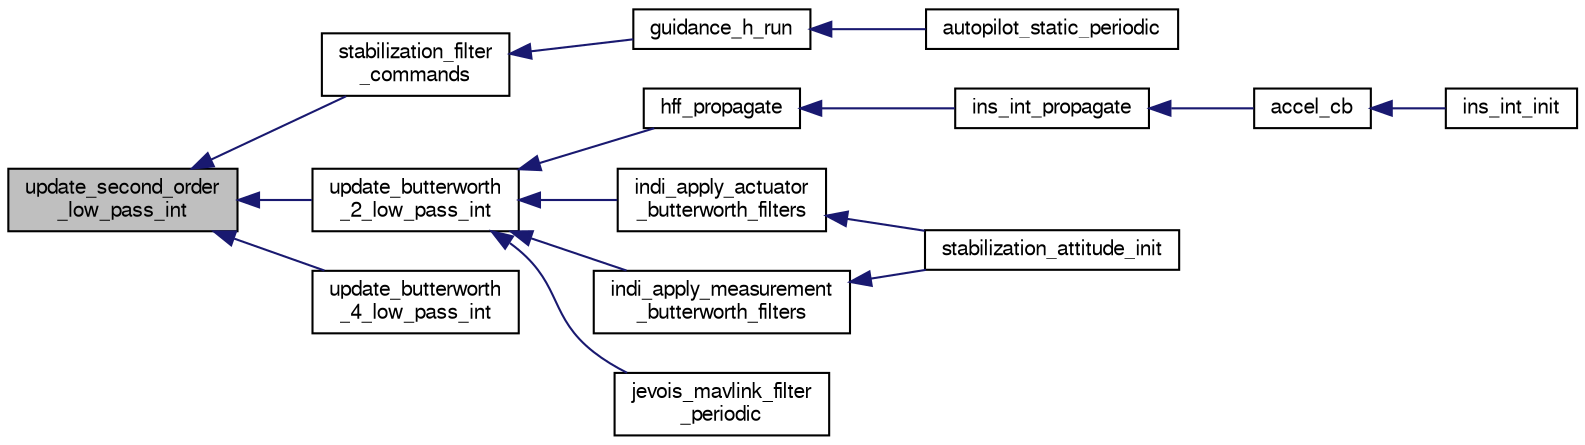 digraph "update_second_order_low_pass_int"
{
  edge [fontname="FreeSans",fontsize="10",labelfontname="FreeSans",labelfontsize="10"];
  node [fontname="FreeSans",fontsize="10",shape=record];
  rankdir="LR";
  Node1 [label="update_second_order\l_low_pass_int",height=0.2,width=0.4,color="black", fillcolor="grey75", style="filled", fontcolor="black"];
  Node1 -> Node2 [dir="back",color="midnightblue",fontsize="10",style="solid",fontname="FreeSans"];
  Node2 [label="stabilization_filter\l_commands",height=0.2,width=0.4,color="black", fillcolor="white", style="filled",URL="$stabilization_8h.html#a2e7ccfe18fa4b4c7d686ddb7f9b3a731"];
  Node2 -> Node3 [dir="back",color="midnightblue",fontsize="10",style="solid",fontname="FreeSans"];
  Node3 [label="guidance_h_run",height=0.2,width=0.4,color="black", fillcolor="white", style="filled",URL="$rotorcraft_2guidance_2guidance__h_8h.html#afff2f6a359638c74d5d1051c3edfa554"];
  Node3 -> Node4 [dir="back",color="midnightblue",fontsize="10",style="solid",fontname="FreeSans"];
  Node4 [label="autopilot_static_periodic",height=0.2,width=0.4,color="black", fillcolor="white", style="filled",URL="$rotorcraft_2autopilot__static_8c.html#a81ff7c3a0611cb76bfbd35fc817070d6"];
  Node1 -> Node5 [dir="back",color="midnightblue",fontsize="10",style="solid",fontname="FreeSans"];
  Node5 [label="update_butterworth\l_2_low_pass_int",height=0.2,width=0.4,color="black", fillcolor="white", style="filled",URL="$low__pass__filter_8h.html#a2f2143b974670872a03cc02fa29ed066",tooltip="Update second order Butterworth low pass filter state with a new value(fixed point version)..."];
  Node5 -> Node6 [dir="back",color="midnightblue",fontsize="10",style="solid",fontname="FreeSans"];
  Node6 [label="hff_propagate",height=0.2,width=0.4,color="black", fillcolor="white", style="filled",URL="$hf__float_8h.html#a9bdbdd8c70af4499734f76ebffbebd69"];
  Node6 -> Node7 [dir="back",color="midnightblue",fontsize="10",style="solid",fontname="FreeSans"];
  Node7 [label="ins_int_propagate",height=0.2,width=0.4,color="black", fillcolor="white", style="filled",URL="$ins__int_8h.html#a51c0c3198d953f37ad8340875e9f0c29"];
  Node7 -> Node8 [dir="back",color="midnightblue",fontsize="10",style="solid",fontname="FreeSans"];
  Node8 [label="accel_cb",height=0.2,width=0.4,color="black", fillcolor="white", style="filled",URL="$ins__int_8c.html#aacd6b1869f263f90a6f1fbe777a87793"];
  Node8 -> Node9 [dir="back",color="midnightblue",fontsize="10",style="solid",fontname="FreeSans"];
  Node9 [label="ins_int_init",height=0.2,width=0.4,color="black", fillcolor="white", style="filled",URL="$ins__int_8h.html#a6f47e4e65f9697a961c3bef79e9029e4"];
  Node5 -> Node10 [dir="back",color="midnightblue",fontsize="10",style="solid",fontname="FreeSans"];
  Node10 [label="indi_apply_actuator\l_butterworth_filters",height=0.2,width=0.4,color="black", fillcolor="white", style="filled",URL="$stabilization__attitude__heli__indi_8c.html#ac1d350fac06f013cacb64da2f19b5872"];
  Node10 -> Node11 [dir="back",color="midnightblue",fontsize="10",style="solid",fontname="FreeSans"];
  Node11 [label="stabilization_attitude_init",height=0.2,width=0.4,color="black", fillcolor="white", style="filled",URL="$stabilization__attitude__heli__indi_8c.html#a03d27593d891182c04fc5337766733d1",tooltip="stabilization_attitude_init "];
  Node5 -> Node12 [dir="back",color="midnightblue",fontsize="10",style="solid",fontname="FreeSans"];
  Node12 [label="indi_apply_measurement\l_butterworth_filters",height=0.2,width=0.4,color="black", fillcolor="white", style="filled",URL="$stabilization__attitude__heli__indi_8c.html#a1d42d4a015d3d6fbd25f90d22dcc4c26"];
  Node12 -> Node11 [dir="back",color="midnightblue",fontsize="10",style="solid",fontname="FreeSans"];
  Node5 -> Node13 [dir="back",color="midnightblue",fontsize="10",style="solid",fontname="FreeSans"];
  Node13 [label="jevois_mavlink_filter\l_periodic",height=0.2,width=0.4,color="black", fillcolor="white", style="filled",URL="$jevois__mavlink_8h.html#a5d772dc781ff5e41f8786995c09a7914"];
  Node1 -> Node14 [dir="back",color="midnightblue",fontsize="10",style="solid",fontname="FreeSans"];
  Node14 [label="update_butterworth\l_4_low_pass_int",height=0.2,width=0.4,color="black", fillcolor="white", style="filled",URL="$low__pass__filter_8h.html#acce169cb1b8b0169b3a1a8fc94393f5c",tooltip="Update fourth order Butterworth low pass filter state with a new value(fixed point version)..."];
}
